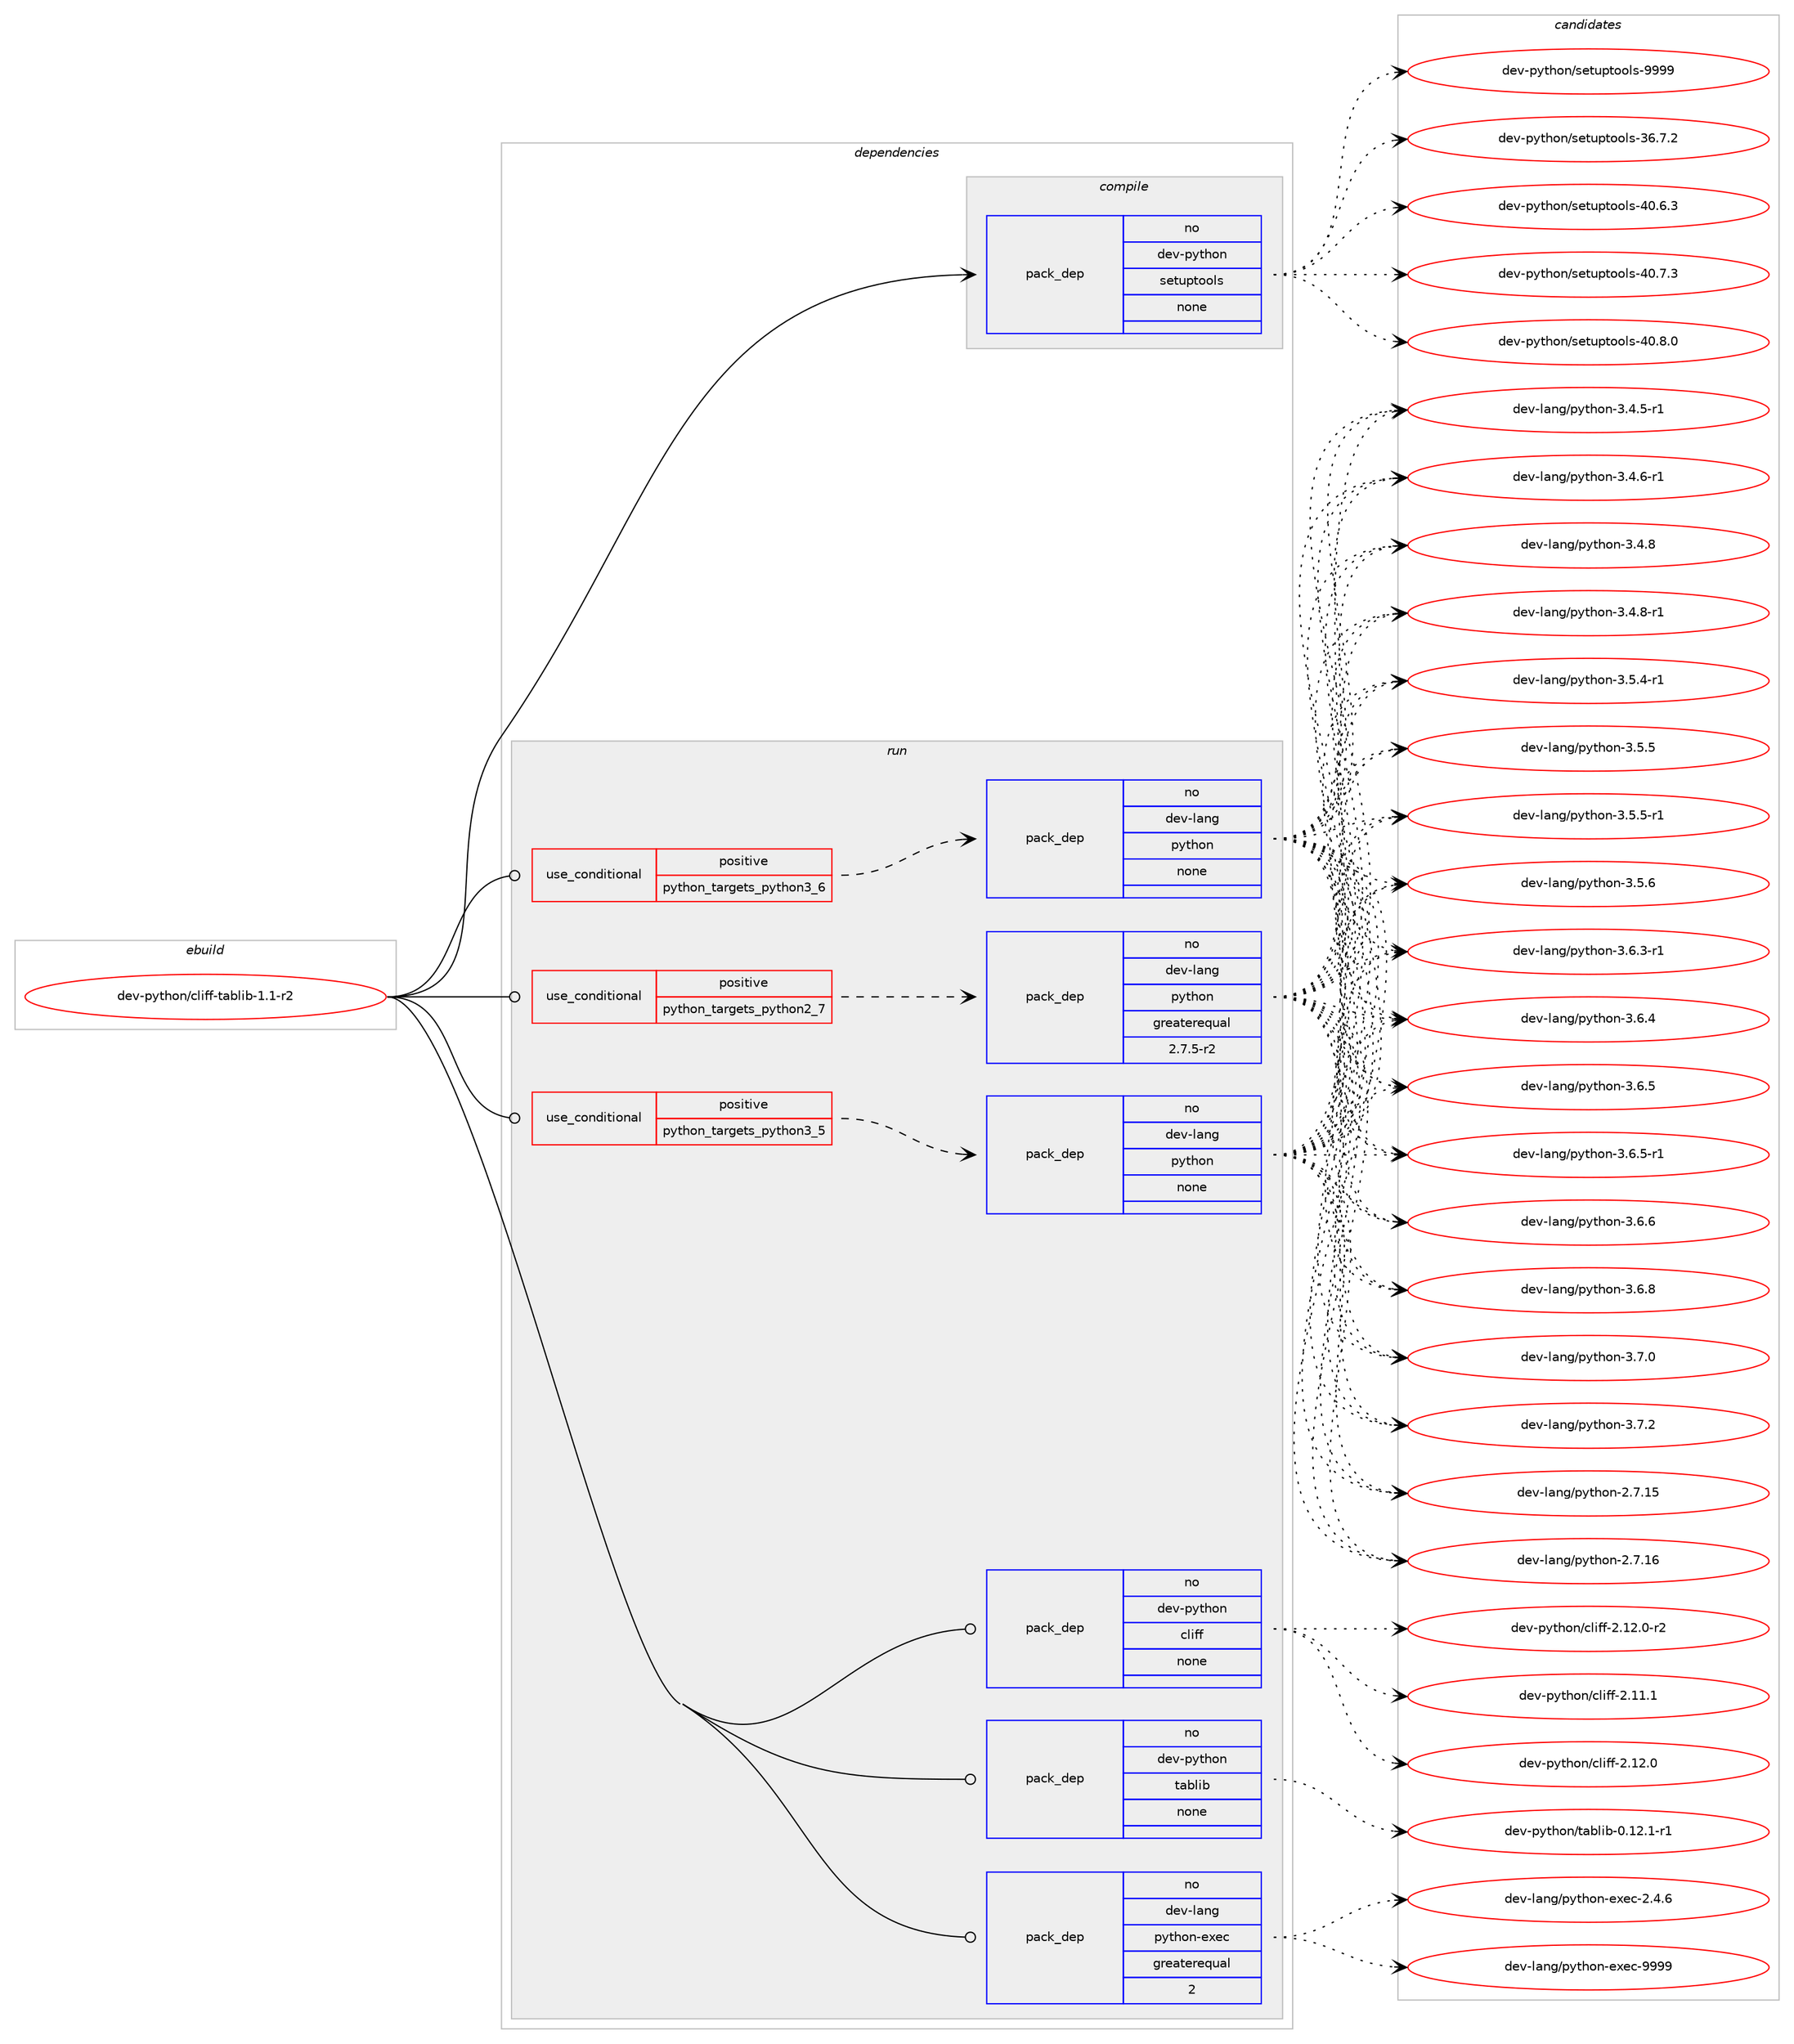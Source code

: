 digraph prolog {

# *************
# Graph options
# *************

newrank=true;
concentrate=true;
compound=true;
graph [rankdir=LR,fontname=Helvetica,fontsize=10,ranksep=1.5];#, ranksep=2.5, nodesep=0.2];
edge  [arrowhead=vee];
node  [fontname=Helvetica,fontsize=10];

# **********
# The ebuild
# **********

subgraph cluster_leftcol {
color=gray;
rank=same;
label=<<i>ebuild</i>>;
id [label="dev-python/cliff-tablib-1.1-r2", color=red, width=4, href="../dev-python/cliff-tablib-1.1-r2.svg"];
}

# ****************
# The dependencies
# ****************

subgraph cluster_midcol {
color=gray;
label=<<i>dependencies</i>>;
subgraph cluster_compile {
fillcolor="#eeeeee";
style=filled;
label=<<i>compile</i>>;
subgraph pack1007969 {
dependency1403692 [label=<<TABLE BORDER="0" CELLBORDER="1" CELLSPACING="0" CELLPADDING="4" WIDTH="220"><TR><TD ROWSPAN="6" CELLPADDING="30">pack_dep</TD></TR><TR><TD WIDTH="110">no</TD></TR><TR><TD>dev-python</TD></TR><TR><TD>setuptools</TD></TR><TR><TD>none</TD></TR><TR><TD></TD></TR></TABLE>>, shape=none, color=blue];
}
id:e -> dependency1403692:w [weight=20,style="solid",arrowhead="vee"];
}
subgraph cluster_compileandrun {
fillcolor="#eeeeee";
style=filled;
label=<<i>compile and run</i>>;
}
subgraph cluster_run {
fillcolor="#eeeeee";
style=filled;
label=<<i>run</i>>;
subgraph cond372488 {
dependency1403693 [label=<<TABLE BORDER="0" CELLBORDER="1" CELLSPACING="0" CELLPADDING="4"><TR><TD ROWSPAN="3" CELLPADDING="10">use_conditional</TD></TR><TR><TD>positive</TD></TR><TR><TD>python_targets_python2_7</TD></TR></TABLE>>, shape=none, color=red];
subgraph pack1007970 {
dependency1403694 [label=<<TABLE BORDER="0" CELLBORDER="1" CELLSPACING="0" CELLPADDING="4" WIDTH="220"><TR><TD ROWSPAN="6" CELLPADDING="30">pack_dep</TD></TR><TR><TD WIDTH="110">no</TD></TR><TR><TD>dev-lang</TD></TR><TR><TD>python</TD></TR><TR><TD>greaterequal</TD></TR><TR><TD>2.7.5-r2</TD></TR></TABLE>>, shape=none, color=blue];
}
dependency1403693:e -> dependency1403694:w [weight=20,style="dashed",arrowhead="vee"];
}
id:e -> dependency1403693:w [weight=20,style="solid",arrowhead="odot"];
subgraph cond372489 {
dependency1403695 [label=<<TABLE BORDER="0" CELLBORDER="1" CELLSPACING="0" CELLPADDING="4"><TR><TD ROWSPAN="3" CELLPADDING="10">use_conditional</TD></TR><TR><TD>positive</TD></TR><TR><TD>python_targets_python3_5</TD></TR></TABLE>>, shape=none, color=red];
subgraph pack1007971 {
dependency1403696 [label=<<TABLE BORDER="0" CELLBORDER="1" CELLSPACING="0" CELLPADDING="4" WIDTH="220"><TR><TD ROWSPAN="6" CELLPADDING="30">pack_dep</TD></TR><TR><TD WIDTH="110">no</TD></TR><TR><TD>dev-lang</TD></TR><TR><TD>python</TD></TR><TR><TD>none</TD></TR><TR><TD></TD></TR></TABLE>>, shape=none, color=blue];
}
dependency1403695:e -> dependency1403696:w [weight=20,style="dashed",arrowhead="vee"];
}
id:e -> dependency1403695:w [weight=20,style="solid",arrowhead="odot"];
subgraph cond372490 {
dependency1403697 [label=<<TABLE BORDER="0" CELLBORDER="1" CELLSPACING="0" CELLPADDING="4"><TR><TD ROWSPAN="3" CELLPADDING="10">use_conditional</TD></TR><TR><TD>positive</TD></TR><TR><TD>python_targets_python3_6</TD></TR></TABLE>>, shape=none, color=red];
subgraph pack1007972 {
dependency1403698 [label=<<TABLE BORDER="0" CELLBORDER="1" CELLSPACING="0" CELLPADDING="4" WIDTH="220"><TR><TD ROWSPAN="6" CELLPADDING="30">pack_dep</TD></TR><TR><TD WIDTH="110">no</TD></TR><TR><TD>dev-lang</TD></TR><TR><TD>python</TD></TR><TR><TD>none</TD></TR><TR><TD></TD></TR></TABLE>>, shape=none, color=blue];
}
dependency1403697:e -> dependency1403698:w [weight=20,style="dashed",arrowhead="vee"];
}
id:e -> dependency1403697:w [weight=20,style="solid",arrowhead="odot"];
subgraph pack1007973 {
dependency1403699 [label=<<TABLE BORDER="0" CELLBORDER="1" CELLSPACING="0" CELLPADDING="4" WIDTH="220"><TR><TD ROWSPAN="6" CELLPADDING="30">pack_dep</TD></TR><TR><TD WIDTH="110">no</TD></TR><TR><TD>dev-lang</TD></TR><TR><TD>python-exec</TD></TR><TR><TD>greaterequal</TD></TR><TR><TD>2</TD></TR></TABLE>>, shape=none, color=blue];
}
id:e -> dependency1403699:w [weight=20,style="solid",arrowhead="odot"];
subgraph pack1007974 {
dependency1403700 [label=<<TABLE BORDER="0" CELLBORDER="1" CELLSPACING="0" CELLPADDING="4" WIDTH="220"><TR><TD ROWSPAN="6" CELLPADDING="30">pack_dep</TD></TR><TR><TD WIDTH="110">no</TD></TR><TR><TD>dev-python</TD></TR><TR><TD>cliff</TD></TR><TR><TD>none</TD></TR><TR><TD></TD></TR></TABLE>>, shape=none, color=blue];
}
id:e -> dependency1403700:w [weight=20,style="solid",arrowhead="odot"];
subgraph pack1007975 {
dependency1403701 [label=<<TABLE BORDER="0" CELLBORDER="1" CELLSPACING="0" CELLPADDING="4" WIDTH="220"><TR><TD ROWSPAN="6" CELLPADDING="30">pack_dep</TD></TR><TR><TD WIDTH="110">no</TD></TR><TR><TD>dev-python</TD></TR><TR><TD>tablib</TD></TR><TR><TD>none</TD></TR><TR><TD></TD></TR></TABLE>>, shape=none, color=blue];
}
id:e -> dependency1403701:w [weight=20,style="solid",arrowhead="odot"];
}
}

# **************
# The candidates
# **************

subgraph cluster_choices {
rank=same;
color=gray;
label=<<i>candidates</i>>;

subgraph choice1007969 {
color=black;
nodesep=1;
choice100101118451121211161041111104711510111611711211611111110811545515446554650 [label="dev-python/setuptools-36.7.2", color=red, width=4,href="../dev-python/setuptools-36.7.2.svg"];
choice100101118451121211161041111104711510111611711211611111110811545524846544651 [label="dev-python/setuptools-40.6.3", color=red, width=4,href="../dev-python/setuptools-40.6.3.svg"];
choice100101118451121211161041111104711510111611711211611111110811545524846554651 [label="dev-python/setuptools-40.7.3", color=red, width=4,href="../dev-python/setuptools-40.7.3.svg"];
choice100101118451121211161041111104711510111611711211611111110811545524846564648 [label="dev-python/setuptools-40.8.0", color=red, width=4,href="../dev-python/setuptools-40.8.0.svg"];
choice10010111845112121116104111110471151011161171121161111111081154557575757 [label="dev-python/setuptools-9999", color=red, width=4,href="../dev-python/setuptools-9999.svg"];
dependency1403692:e -> choice100101118451121211161041111104711510111611711211611111110811545515446554650:w [style=dotted,weight="100"];
dependency1403692:e -> choice100101118451121211161041111104711510111611711211611111110811545524846544651:w [style=dotted,weight="100"];
dependency1403692:e -> choice100101118451121211161041111104711510111611711211611111110811545524846554651:w [style=dotted,weight="100"];
dependency1403692:e -> choice100101118451121211161041111104711510111611711211611111110811545524846564648:w [style=dotted,weight="100"];
dependency1403692:e -> choice10010111845112121116104111110471151011161171121161111111081154557575757:w [style=dotted,weight="100"];
}
subgraph choice1007970 {
color=black;
nodesep=1;
choice10010111845108971101034711212111610411111045504655464953 [label="dev-lang/python-2.7.15", color=red, width=4,href="../dev-lang/python-2.7.15.svg"];
choice10010111845108971101034711212111610411111045504655464954 [label="dev-lang/python-2.7.16", color=red, width=4,href="../dev-lang/python-2.7.16.svg"];
choice1001011184510897110103471121211161041111104551465246534511449 [label="dev-lang/python-3.4.5-r1", color=red, width=4,href="../dev-lang/python-3.4.5-r1.svg"];
choice1001011184510897110103471121211161041111104551465246544511449 [label="dev-lang/python-3.4.6-r1", color=red, width=4,href="../dev-lang/python-3.4.6-r1.svg"];
choice100101118451089711010347112121116104111110455146524656 [label="dev-lang/python-3.4.8", color=red, width=4,href="../dev-lang/python-3.4.8.svg"];
choice1001011184510897110103471121211161041111104551465246564511449 [label="dev-lang/python-3.4.8-r1", color=red, width=4,href="../dev-lang/python-3.4.8-r1.svg"];
choice1001011184510897110103471121211161041111104551465346524511449 [label="dev-lang/python-3.5.4-r1", color=red, width=4,href="../dev-lang/python-3.5.4-r1.svg"];
choice100101118451089711010347112121116104111110455146534653 [label="dev-lang/python-3.5.5", color=red, width=4,href="../dev-lang/python-3.5.5.svg"];
choice1001011184510897110103471121211161041111104551465346534511449 [label="dev-lang/python-3.5.5-r1", color=red, width=4,href="../dev-lang/python-3.5.5-r1.svg"];
choice100101118451089711010347112121116104111110455146534654 [label="dev-lang/python-3.5.6", color=red, width=4,href="../dev-lang/python-3.5.6.svg"];
choice1001011184510897110103471121211161041111104551465446514511449 [label="dev-lang/python-3.6.3-r1", color=red, width=4,href="../dev-lang/python-3.6.3-r1.svg"];
choice100101118451089711010347112121116104111110455146544652 [label="dev-lang/python-3.6.4", color=red, width=4,href="../dev-lang/python-3.6.4.svg"];
choice100101118451089711010347112121116104111110455146544653 [label="dev-lang/python-3.6.5", color=red, width=4,href="../dev-lang/python-3.6.5.svg"];
choice1001011184510897110103471121211161041111104551465446534511449 [label="dev-lang/python-3.6.5-r1", color=red, width=4,href="../dev-lang/python-3.6.5-r1.svg"];
choice100101118451089711010347112121116104111110455146544654 [label="dev-lang/python-3.6.6", color=red, width=4,href="../dev-lang/python-3.6.6.svg"];
choice100101118451089711010347112121116104111110455146544656 [label="dev-lang/python-3.6.8", color=red, width=4,href="../dev-lang/python-3.6.8.svg"];
choice100101118451089711010347112121116104111110455146554648 [label="dev-lang/python-3.7.0", color=red, width=4,href="../dev-lang/python-3.7.0.svg"];
choice100101118451089711010347112121116104111110455146554650 [label="dev-lang/python-3.7.2", color=red, width=4,href="../dev-lang/python-3.7.2.svg"];
dependency1403694:e -> choice10010111845108971101034711212111610411111045504655464953:w [style=dotted,weight="100"];
dependency1403694:e -> choice10010111845108971101034711212111610411111045504655464954:w [style=dotted,weight="100"];
dependency1403694:e -> choice1001011184510897110103471121211161041111104551465246534511449:w [style=dotted,weight="100"];
dependency1403694:e -> choice1001011184510897110103471121211161041111104551465246544511449:w [style=dotted,weight="100"];
dependency1403694:e -> choice100101118451089711010347112121116104111110455146524656:w [style=dotted,weight="100"];
dependency1403694:e -> choice1001011184510897110103471121211161041111104551465246564511449:w [style=dotted,weight="100"];
dependency1403694:e -> choice1001011184510897110103471121211161041111104551465346524511449:w [style=dotted,weight="100"];
dependency1403694:e -> choice100101118451089711010347112121116104111110455146534653:w [style=dotted,weight="100"];
dependency1403694:e -> choice1001011184510897110103471121211161041111104551465346534511449:w [style=dotted,weight="100"];
dependency1403694:e -> choice100101118451089711010347112121116104111110455146534654:w [style=dotted,weight="100"];
dependency1403694:e -> choice1001011184510897110103471121211161041111104551465446514511449:w [style=dotted,weight="100"];
dependency1403694:e -> choice100101118451089711010347112121116104111110455146544652:w [style=dotted,weight="100"];
dependency1403694:e -> choice100101118451089711010347112121116104111110455146544653:w [style=dotted,weight="100"];
dependency1403694:e -> choice1001011184510897110103471121211161041111104551465446534511449:w [style=dotted,weight="100"];
dependency1403694:e -> choice100101118451089711010347112121116104111110455146544654:w [style=dotted,weight="100"];
dependency1403694:e -> choice100101118451089711010347112121116104111110455146544656:w [style=dotted,weight="100"];
dependency1403694:e -> choice100101118451089711010347112121116104111110455146554648:w [style=dotted,weight="100"];
dependency1403694:e -> choice100101118451089711010347112121116104111110455146554650:w [style=dotted,weight="100"];
}
subgraph choice1007971 {
color=black;
nodesep=1;
choice10010111845108971101034711212111610411111045504655464953 [label="dev-lang/python-2.7.15", color=red, width=4,href="../dev-lang/python-2.7.15.svg"];
choice10010111845108971101034711212111610411111045504655464954 [label="dev-lang/python-2.7.16", color=red, width=4,href="../dev-lang/python-2.7.16.svg"];
choice1001011184510897110103471121211161041111104551465246534511449 [label="dev-lang/python-3.4.5-r1", color=red, width=4,href="../dev-lang/python-3.4.5-r1.svg"];
choice1001011184510897110103471121211161041111104551465246544511449 [label="dev-lang/python-3.4.6-r1", color=red, width=4,href="../dev-lang/python-3.4.6-r1.svg"];
choice100101118451089711010347112121116104111110455146524656 [label="dev-lang/python-3.4.8", color=red, width=4,href="../dev-lang/python-3.4.8.svg"];
choice1001011184510897110103471121211161041111104551465246564511449 [label="dev-lang/python-3.4.8-r1", color=red, width=4,href="../dev-lang/python-3.4.8-r1.svg"];
choice1001011184510897110103471121211161041111104551465346524511449 [label="dev-lang/python-3.5.4-r1", color=red, width=4,href="../dev-lang/python-3.5.4-r1.svg"];
choice100101118451089711010347112121116104111110455146534653 [label="dev-lang/python-3.5.5", color=red, width=4,href="../dev-lang/python-3.5.5.svg"];
choice1001011184510897110103471121211161041111104551465346534511449 [label="dev-lang/python-3.5.5-r1", color=red, width=4,href="../dev-lang/python-3.5.5-r1.svg"];
choice100101118451089711010347112121116104111110455146534654 [label="dev-lang/python-3.5.6", color=red, width=4,href="../dev-lang/python-3.5.6.svg"];
choice1001011184510897110103471121211161041111104551465446514511449 [label="dev-lang/python-3.6.3-r1", color=red, width=4,href="../dev-lang/python-3.6.3-r1.svg"];
choice100101118451089711010347112121116104111110455146544652 [label="dev-lang/python-3.6.4", color=red, width=4,href="../dev-lang/python-3.6.4.svg"];
choice100101118451089711010347112121116104111110455146544653 [label="dev-lang/python-3.6.5", color=red, width=4,href="../dev-lang/python-3.6.5.svg"];
choice1001011184510897110103471121211161041111104551465446534511449 [label="dev-lang/python-3.6.5-r1", color=red, width=4,href="../dev-lang/python-3.6.5-r1.svg"];
choice100101118451089711010347112121116104111110455146544654 [label="dev-lang/python-3.6.6", color=red, width=4,href="../dev-lang/python-3.6.6.svg"];
choice100101118451089711010347112121116104111110455146544656 [label="dev-lang/python-3.6.8", color=red, width=4,href="../dev-lang/python-3.6.8.svg"];
choice100101118451089711010347112121116104111110455146554648 [label="dev-lang/python-3.7.0", color=red, width=4,href="../dev-lang/python-3.7.0.svg"];
choice100101118451089711010347112121116104111110455146554650 [label="dev-lang/python-3.7.2", color=red, width=4,href="../dev-lang/python-3.7.2.svg"];
dependency1403696:e -> choice10010111845108971101034711212111610411111045504655464953:w [style=dotted,weight="100"];
dependency1403696:e -> choice10010111845108971101034711212111610411111045504655464954:w [style=dotted,weight="100"];
dependency1403696:e -> choice1001011184510897110103471121211161041111104551465246534511449:w [style=dotted,weight="100"];
dependency1403696:e -> choice1001011184510897110103471121211161041111104551465246544511449:w [style=dotted,weight="100"];
dependency1403696:e -> choice100101118451089711010347112121116104111110455146524656:w [style=dotted,weight="100"];
dependency1403696:e -> choice1001011184510897110103471121211161041111104551465246564511449:w [style=dotted,weight="100"];
dependency1403696:e -> choice1001011184510897110103471121211161041111104551465346524511449:w [style=dotted,weight="100"];
dependency1403696:e -> choice100101118451089711010347112121116104111110455146534653:w [style=dotted,weight="100"];
dependency1403696:e -> choice1001011184510897110103471121211161041111104551465346534511449:w [style=dotted,weight="100"];
dependency1403696:e -> choice100101118451089711010347112121116104111110455146534654:w [style=dotted,weight="100"];
dependency1403696:e -> choice1001011184510897110103471121211161041111104551465446514511449:w [style=dotted,weight="100"];
dependency1403696:e -> choice100101118451089711010347112121116104111110455146544652:w [style=dotted,weight="100"];
dependency1403696:e -> choice100101118451089711010347112121116104111110455146544653:w [style=dotted,weight="100"];
dependency1403696:e -> choice1001011184510897110103471121211161041111104551465446534511449:w [style=dotted,weight="100"];
dependency1403696:e -> choice100101118451089711010347112121116104111110455146544654:w [style=dotted,weight="100"];
dependency1403696:e -> choice100101118451089711010347112121116104111110455146544656:w [style=dotted,weight="100"];
dependency1403696:e -> choice100101118451089711010347112121116104111110455146554648:w [style=dotted,weight="100"];
dependency1403696:e -> choice100101118451089711010347112121116104111110455146554650:w [style=dotted,weight="100"];
}
subgraph choice1007972 {
color=black;
nodesep=1;
choice10010111845108971101034711212111610411111045504655464953 [label="dev-lang/python-2.7.15", color=red, width=4,href="../dev-lang/python-2.7.15.svg"];
choice10010111845108971101034711212111610411111045504655464954 [label="dev-lang/python-2.7.16", color=red, width=4,href="../dev-lang/python-2.7.16.svg"];
choice1001011184510897110103471121211161041111104551465246534511449 [label="dev-lang/python-3.4.5-r1", color=red, width=4,href="../dev-lang/python-3.4.5-r1.svg"];
choice1001011184510897110103471121211161041111104551465246544511449 [label="dev-lang/python-3.4.6-r1", color=red, width=4,href="../dev-lang/python-3.4.6-r1.svg"];
choice100101118451089711010347112121116104111110455146524656 [label="dev-lang/python-3.4.8", color=red, width=4,href="../dev-lang/python-3.4.8.svg"];
choice1001011184510897110103471121211161041111104551465246564511449 [label="dev-lang/python-3.4.8-r1", color=red, width=4,href="../dev-lang/python-3.4.8-r1.svg"];
choice1001011184510897110103471121211161041111104551465346524511449 [label="dev-lang/python-3.5.4-r1", color=red, width=4,href="../dev-lang/python-3.5.4-r1.svg"];
choice100101118451089711010347112121116104111110455146534653 [label="dev-lang/python-3.5.5", color=red, width=4,href="../dev-lang/python-3.5.5.svg"];
choice1001011184510897110103471121211161041111104551465346534511449 [label="dev-lang/python-3.5.5-r1", color=red, width=4,href="../dev-lang/python-3.5.5-r1.svg"];
choice100101118451089711010347112121116104111110455146534654 [label="dev-lang/python-3.5.6", color=red, width=4,href="../dev-lang/python-3.5.6.svg"];
choice1001011184510897110103471121211161041111104551465446514511449 [label="dev-lang/python-3.6.3-r1", color=red, width=4,href="../dev-lang/python-3.6.3-r1.svg"];
choice100101118451089711010347112121116104111110455146544652 [label="dev-lang/python-3.6.4", color=red, width=4,href="../dev-lang/python-3.6.4.svg"];
choice100101118451089711010347112121116104111110455146544653 [label="dev-lang/python-3.6.5", color=red, width=4,href="../dev-lang/python-3.6.5.svg"];
choice1001011184510897110103471121211161041111104551465446534511449 [label="dev-lang/python-3.6.5-r1", color=red, width=4,href="../dev-lang/python-3.6.5-r1.svg"];
choice100101118451089711010347112121116104111110455146544654 [label="dev-lang/python-3.6.6", color=red, width=4,href="../dev-lang/python-3.6.6.svg"];
choice100101118451089711010347112121116104111110455146544656 [label="dev-lang/python-3.6.8", color=red, width=4,href="../dev-lang/python-3.6.8.svg"];
choice100101118451089711010347112121116104111110455146554648 [label="dev-lang/python-3.7.0", color=red, width=4,href="../dev-lang/python-3.7.0.svg"];
choice100101118451089711010347112121116104111110455146554650 [label="dev-lang/python-3.7.2", color=red, width=4,href="../dev-lang/python-3.7.2.svg"];
dependency1403698:e -> choice10010111845108971101034711212111610411111045504655464953:w [style=dotted,weight="100"];
dependency1403698:e -> choice10010111845108971101034711212111610411111045504655464954:w [style=dotted,weight="100"];
dependency1403698:e -> choice1001011184510897110103471121211161041111104551465246534511449:w [style=dotted,weight="100"];
dependency1403698:e -> choice1001011184510897110103471121211161041111104551465246544511449:w [style=dotted,weight="100"];
dependency1403698:e -> choice100101118451089711010347112121116104111110455146524656:w [style=dotted,weight="100"];
dependency1403698:e -> choice1001011184510897110103471121211161041111104551465246564511449:w [style=dotted,weight="100"];
dependency1403698:e -> choice1001011184510897110103471121211161041111104551465346524511449:w [style=dotted,weight="100"];
dependency1403698:e -> choice100101118451089711010347112121116104111110455146534653:w [style=dotted,weight="100"];
dependency1403698:e -> choice1001011184510897110103471121211161041111104551465346534511449:w [style=dotted,weight="100"];
dependency1403698:e -> choice100101118451089711010347112121116104111110455146534654:w [style=dotted,weight="100"];
dependency1403698:e -> choice1001011184510897110103471121211161041111104551465446514511449:w [style=dotted,weight="100"];
dependency1403698:e -> choice100101118451089711010347112121116104111110455146544652:w [style=dotted,weight="100"];
dependency1403698:e -> choice100101118451089711010347112121116104111110455146544653:w [style=dotted,weight="100"];
dependency1403698:e -> choice1001011184510897110103471121211161041111104551465446534511449:w [style=dotted,weight="100"];
dependency1403698:e -> choice100101118451089711010347112121116104111110455146544654:w [style=dotted,weight="100"];
dependency1403698:e -> choice100101118451089711010347112121116104111110455146544656:w [style=dotted,weight="100"];
dependency1403698:e -> choice100101118451089711010347112121116104111110455146554648:w [style=dotted,weight="100"];
dependency1403698:e -> choice100101118451089711010347112121116104111110455146554650:w [style=dotted,weight="100"];
}
subgraph choice1007973 {
color=black;
nodesep=1;
choice1001011184510897110103471121211161041111104510112010199455046524654 [label="dev-lang/python-exec-2.4.6", color=red, width=4,href="../dev-lang/python-exec-2.4.6.svg"];
choice10010111845108971101034711212111610411111045101120101994557575757 [label="dev-lang/python-exec-9999", color=red, width=4,href="../dev-lang/python-exec-9999.svg"];
dependency1403699:e -> choice1001011184510897110103471121211161041111104510112010199455046524654:w [style=dotted,weight="100"];
dependency1403699:e -> choice10010111845108971101034711212111610411111045101120101994557575757:w [style=dotted,weight="100"];
}
subgraph choice1007974 {
color=black;
nodesep=1;
choice10010111845112121116104111110479910810510210245504649494649 [label="dev-python/cliff-2.11.1", color=red, width=4,href="../dev-python/cliff-2.11.1.svg"];
choice10010111845112121116104111110479910810510210245504649504648 [label="dev-python/cliff-2.12.0", color=red, width=4,href="../dev-python/cliff-2.12.0.svg"];
choice100101118451121211161041111104799108105102102455046495046484511450 [label="dev-python/cliff-2.12.0-r2", color=red, width=4,href="../dev-python/cliff-2.12.0-r2.svg"];
dependency1403700:e -> choice10010111845112121116104111110479910810510210245504649494649:w [style=dotted,weight="100"];
dependency1403700:e -> choice10010111845112121116104111110479910810510210245504649504648:w [style=dotted,weight="100"];
dependency1403700:e -> choice100101118451121211161041111104799108105102102455046495046484511450:w [style=dotted,weight="100"];
}
subgraph choice1007975 {
color=black;
nodesep=1;
choice1001011184511212111610411111047116979810810598454846495046494511449 [label="dev-python/tablib-0.12.1-r1", color=red, width=4,href="../dev-python/tablib-0.12.1-r1.svg"];
dependency1403701:e -> choice1001011184511212111610411111047116979810810598454846495046494511449:w [style=dotted,weight="100"];
}
}

}
